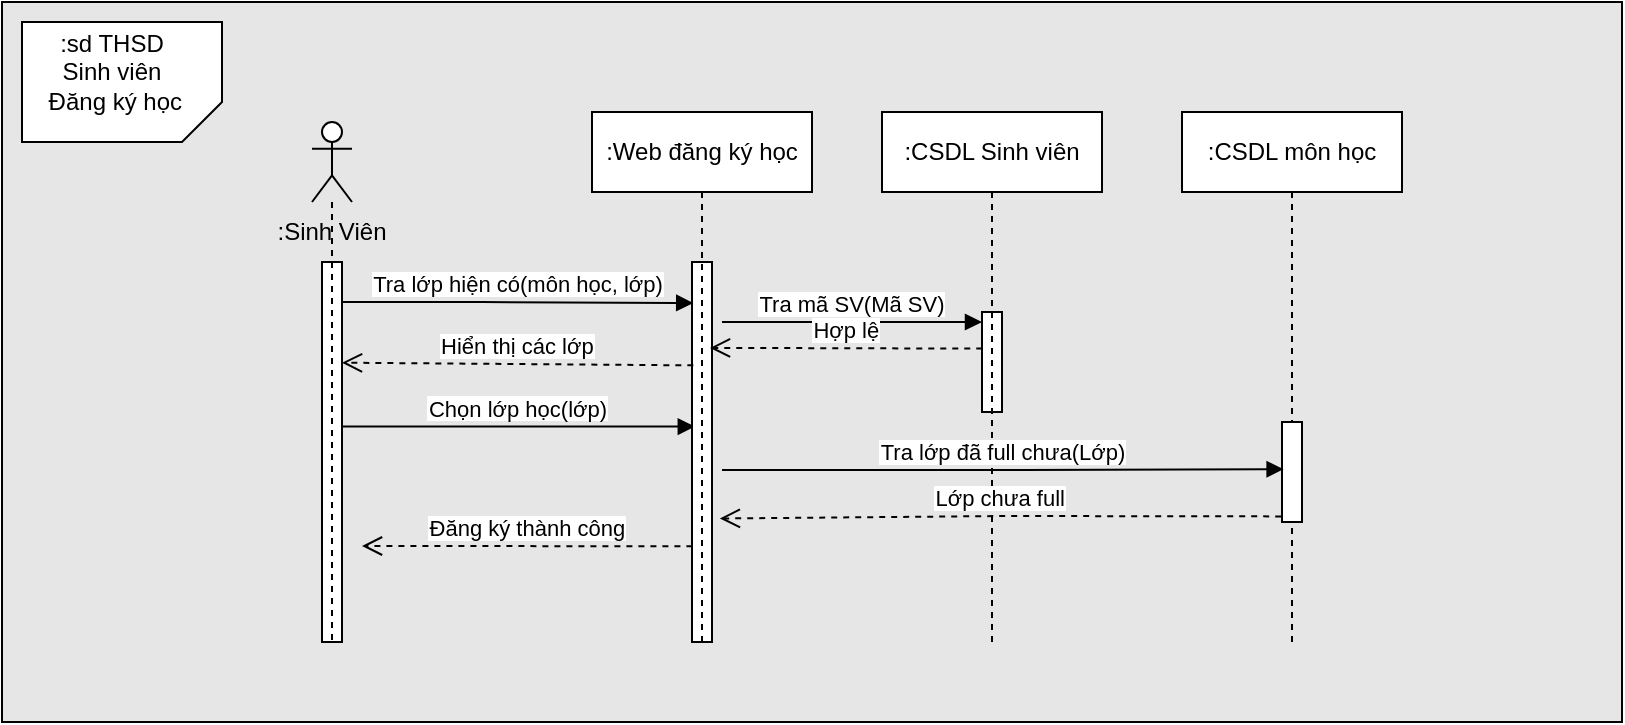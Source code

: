 <mxfile version="15.4.1" type="github">
  <diagram id="kgpKYQtTHZ0yAKxKKP6v" name="Page-1">
    <mxGraphModel dx="568" dy="295" grid="1" gridSize="10" guides="1" tooltips="1" connect="1" arrows="1" fold="1" page="1" pageScale="1" pageWidth="850" pageHeight="1100" math="0" shadow="0">
      <root>
        <mxCell id="0" />
        <mxCell id="1" parent="0" />
        <mxCell id="k_9uYJqeVWmNjNhEhS2R-54" value="" style="rounded=0;whiteSpace=wrap;html=1;fillColor=#E6E6E6;" vertex="1" parent="1">
          <mxGeometry width="810" height="360" as="geometry" />
        </mxCell>
        <mxCell id="3nuBFxr9cyL0pnOWT2aG-7" value="Đăng ký thành công" style="verticalAlign=bottom;endArrow=open;dashed=1;endSize=8;shadow=0;strokeWidth=1;exitX=0.02;exitY=0.748;exitDx=0;exitDy=0;exitPerimeter=0;" parent="1" source="k_9uYJqeVWmNjNhEhS2R-14" edge="1">
          <mxGeometry relative="1" as="geometry">
            <mxPoint x="180" y="272" as="targetPoint" />
            <mxPoint x="340" y="240" as="sourcePoint" />
            <Array as="points" />
          </mxGeometry>
        </mxCell>
        <mxCell id="3nuBFxr9cyL0pnOWT2aG-8" value="Chọn lớp học(lớp)" style="verticalAlign=bottom;endArrow=block;shadow=0;strokeWidth=1;entryX=0.14;entryY=0.433;entryDx=0;entryDy=0;entryPerimeter=0;" parent="1" source="3nuBFxr9cyL0pnOWT2aG-2" target="k_9uYJqeVWmNjNhEhS2R-14" edge="1">
          <mxGeometry relative="1" as="geometry">
            <mxPoint x="275" y="160" as="sourcePoint" />
            <mxPoint x="350" y="150" as="targetPoint" />
            <Array as="points" />
          </mxGeometry>
        </mxCell>
        <mxCell id="k_9uYJqeVWmNjNhEhS2R-14" value="" style="points=[];perimeter=orthogonalPerimeter;rounded=0;shadow=0;strokeWidth=1;" vertex="1" parent="1">
          <mxGeometry x="345" y="130" width="10" height="190" as="geometry" />
        </mxCell>
        <mxCell id="k_9uYJqeVWmNjNhEhS2R-15" value="" style="group" vertex="1" connectable="0" parent="1">
          <mxGeometry x="130" y="30" width="70" height="290" as="geometry" />
        </mxCell>
        <mxCell id="3nuBFxr9cyL0pnOWT2aG-2" value="" style="points=[];perimeter=orthogonalPerimeter;rounded=0;shadow=0;strokeWidth=1;" parent="k_9uYJqeVWmNjNhEhS2R-15" vertex="1">
          <mxGeometry x="30" y="100" width="10" height="190" as="geometry" />
        </mxCell>
        <mxCell id="k_9uYJqeVWmNjNhEhS2R-5" value="" style="shape=umlLifeline;participant=umlActor;perimeter=lifelinePerimeter;whiteSpace=wrap;html=1;container=1;collapsible=0;recursiveResize=0;verticalAlign=top;spacingTop=36;outlineConnect=0;" vertex="1" parent="k_9uYJqeVWmNjNhEhS2R-15">
          <mxGeometry x="25" y="30" width="20" height="260" as="geometry" />
        </mxCell>
        <mxCell id="k_9uYJqeVWmNjNhEhS2R-6" value=":Sinh Viên" style="text;html=1;strokeColor=none;fillColor=none;align=center;verticalAlign=middle;whiteSpace=wrap;rounded=0;" vertex="1" parent="k_9uYJqeVWmNjNhEhS2R-15">
          <mxGeometry y="70" width="70" height="30" as="geometry" />
        </mxCell>
        <mxCell id="k_9uYJqeVWmNjNhEhS2R-21" value="" style="points=[];perimeter=orthogonalPerimeter;rounded=0;shadow=0;strokeWidth=1;" vertex="1" parent="1">
          <mxGeometry x="490" y="155" width="10" height="50" as="geometry" />
        </mxCell>
        <mxCell id="k_9uYJqeVWmNjNhEhS2R-23" value=":Web đăng ký học" style="shape=umlLifeline;perimeter=lifelinePerimeter;whiteSpace=wrap;html=1;container=1;collapsible=0;recursiveResize=0;outlineConnect=0;" vertex="1" parent="1">
          <mxGeometry x="295" y="55" width="110" height="265" as="geometry" />
        </mxCell>
        <mxCell id="k_9uYJqeVWmNjNhEhS2R-24" value=":CSDL Sinh viên" style="shape=umlLifeline;perimeter=lifelinePerimeter;whiteSpace=wrap;html=1;container=1;collapsible=0;recursiveResize=0;outlineConnect=0;" vertex="1" parent="1">
          <mxGeometry x="440" y="55" width="110" height="265" as="geometry" />
        </mxCell>
        <mxCell id="k_9uYJqeVWmNjNhEhS2R-26" value=":CSDL môn học" style="shape=umlLifeline;perimeter=lifelinePerimeter;whiteSpace=wrap;html=1;container=1;collapsible=0;recursiveResize=0;outlineConnect=0;" vertex="1" parent="1">
          <mxGeometry x="590" y="55" width="110" height="265" as="geometry" />
        </mxCell>
        <mxCell id="k_9uYJqeVWmNjNhEhS2R-25" value="" style="points=[];perimeter=orthogonalPerimeter;rounded=0;shadow=0;strokeWidth=1;" vertex="1" parent="k_9uYJqeVWmNjNhEhS2R-26">
          <mxGeometry x="50" y="155" width="10" height="50" as="geometry" />
        </mxCell>
        <mxCell id="k_9uYJqeVWmNjNhEhS2R-27" value="Tra mã SV(Mã SV)" style="verticalAlign=bottom;endArrow=block;shadow=0;strokeWidth=1;" edge="1" parent="1" target="k_9uYJqeVWmNjNhEhS2R-21">
          <mxGeometry relative="1" as="geometry">
            <mxPoint x="360" y="160" as="sourcePoint" />
          </mxGeometry>
        </mxCell>
        <mxCell id="k_9uYJqeVWmNjNhEhS2R-29" value="Tra lớp đã full chưa(Lớp)" style="verticalAlign=bottom;endArrow=block;shadow=0;strokeWidth=1;entryX=0.08;entryY=0.472;entryDx=0;entryDy=0;entryPerimeter=0;" edge="1" parent="1" target="k_9uYJqeVWmNjNhEhS2R-25">
          <mxGeometry relative="1" as="geometry">
            <mxPoint x="360" y="234" as="sourcePoint" />
            <mxPoint x="640" y="181" as="targetPoint" />
            <Array as="points">
              <mxPoint x="500" y="234" />
            </Array>
          </mxGeometry>
        </mxCell>
        <mxCell id="k_9uYJqeVWmNjNhEhS2R-34" value="Hiển thị các lớp" style="verticalAlign=bottom;endArrow=open;dashed=1;endSize=8;shadow=0;strokeWidth=1;entryX=1;entryY=0.265;entryDx=0;entryDy=0;entryPerimeter=0;exitX=0.067;exitY=0.272;exitDx=0;exitDy=0;exitPerimeter=0;" edge="1" parent="1" source="k_9uYJqeVWmNjNhEhS2R-14" target="3nuBFxr9cyL0pnOWT2aG-2">
          <mxGeometry relative="1" as="geometry">
            <mxPoint x="275" y="236" as="targetPoint" />
            <mxPoint x="340" y="170" as="sourcePoint" />
            <Array as="points" />
          </mxGeometry>
        </mxCell>
        <mxCell id="k_9uYJqeVWmNjNhEhS2R-36" value="Lớp chưa full" style="verticalAlign=bottom;endArrow=open;dashed=1;endSize=8;shadow=0;strokeWidth=1;exitX=-0.04;exitY=0.944;exitDx=0;exitDy=0;exitPerimeter=0;entryX=1.393;entryY=0.675;entryDx=0;entryDy=0;entryPerimeter=0;" edge="1" parent="1" source="k_9uYJqeVWmNjNhEhS2R-25" target="k_9uYJqeVWmNjNhEhS2R-14">
          <mxGeometry relative="1" as="geometry">
            <mxPoint x="360" y="257" as="targetPoint" />
            <mxPoint x="345.2" y="224.86" as="sourcePoint" />
            <Array as="points">
              <mxPoint x="501" y="257" />
            </Array>
          </mxGeometry>
        </mxCell>
        <mxCell id="k_9uYJqeVWmNjNhEhS2R-37" value="Hợp lệ" style="verticalAlign=bottom;endArrow=open;dashed=1;endSize=8;shadow=0;strokeWidth=1;exitX=0.014;exitY=0.366;exitDx=0;exitDy=0;exitPerimeter=0;entryX=0.9;entryY=0.226;entryDx=0;entryDy=0;entryPerimeter=0;" edge="1" parent="1" source="k_9uYJqeVWmNjNhEhS2R-21" target="k_9uYJqeVWmNjNhEhS2R-14">
          <mxGeometry relative="1" as="geometry">
            <mxPoint x="360" y="189" as="targetPoint" />
            <mxPoint x="490" y="189" as="sourcePoint" />
            <Array as="points" />
          </mxGeometry>
        </mxCell>
        <mxCell id="k_9uYJqeVWmNjNhEhS2R-39" value="Tra lớp hiện có(môn học, lớp)" style="verticalAlign=bottom;endArrow=block;shadow=0;strokeWidth=1;entryX=0.06;entryY=0.108;entryDx=0;entryDy=0;entryPerimeter=0;" edge="1" parent="1" source="3nuBFxr9cyL0pnOWT2aG-2" target="k_9uYJqeVWmNjNhEhS2R-14">
          <mxGeometry relative="1" as="geometry">
            <mxPoint x="180" y="190" as="sourcePoint" />
            <mxPoint x="340" y="150" as="targetPoint" />
            <Array as="points">
              <mxPoint x="230" y="150" />
            </Array>
          </mxGeometry>
        </mxCell>
        <mxCell id="k_9uYJqeVWmNjNhEhS2R-50" value="" style="verticalLabelPosition=bottom;verticalAlign=top;html=1;shape=card;whiteSpace=wrap;size=20;arcSize=12;direction=west;" vertex="1" parent="1">
          <mxGeometry x="10" y="10" width="100" height="60" as="geometry" />
        </mxCell>
        <mxCell id="k_9uYJqeVWmNjNhEhS2R-51" value=":sd THSD&lt;br&gt;Sinh viên&lt;br&gt;&amp;nbsp;Đăng ký học" style="text;html=1;strokeColor=none;fillColor=none;align=center;verticalAlign=middle;whiteSpace=wrap;rounded=0;" vertex="1" parent="1">
          <mxGeometry x="10" y="10" width="90" height="50" as="geometry" />
        </mxCell>
      </root>
    </mxGraphModel>
  </diagram>
</mxfile>
